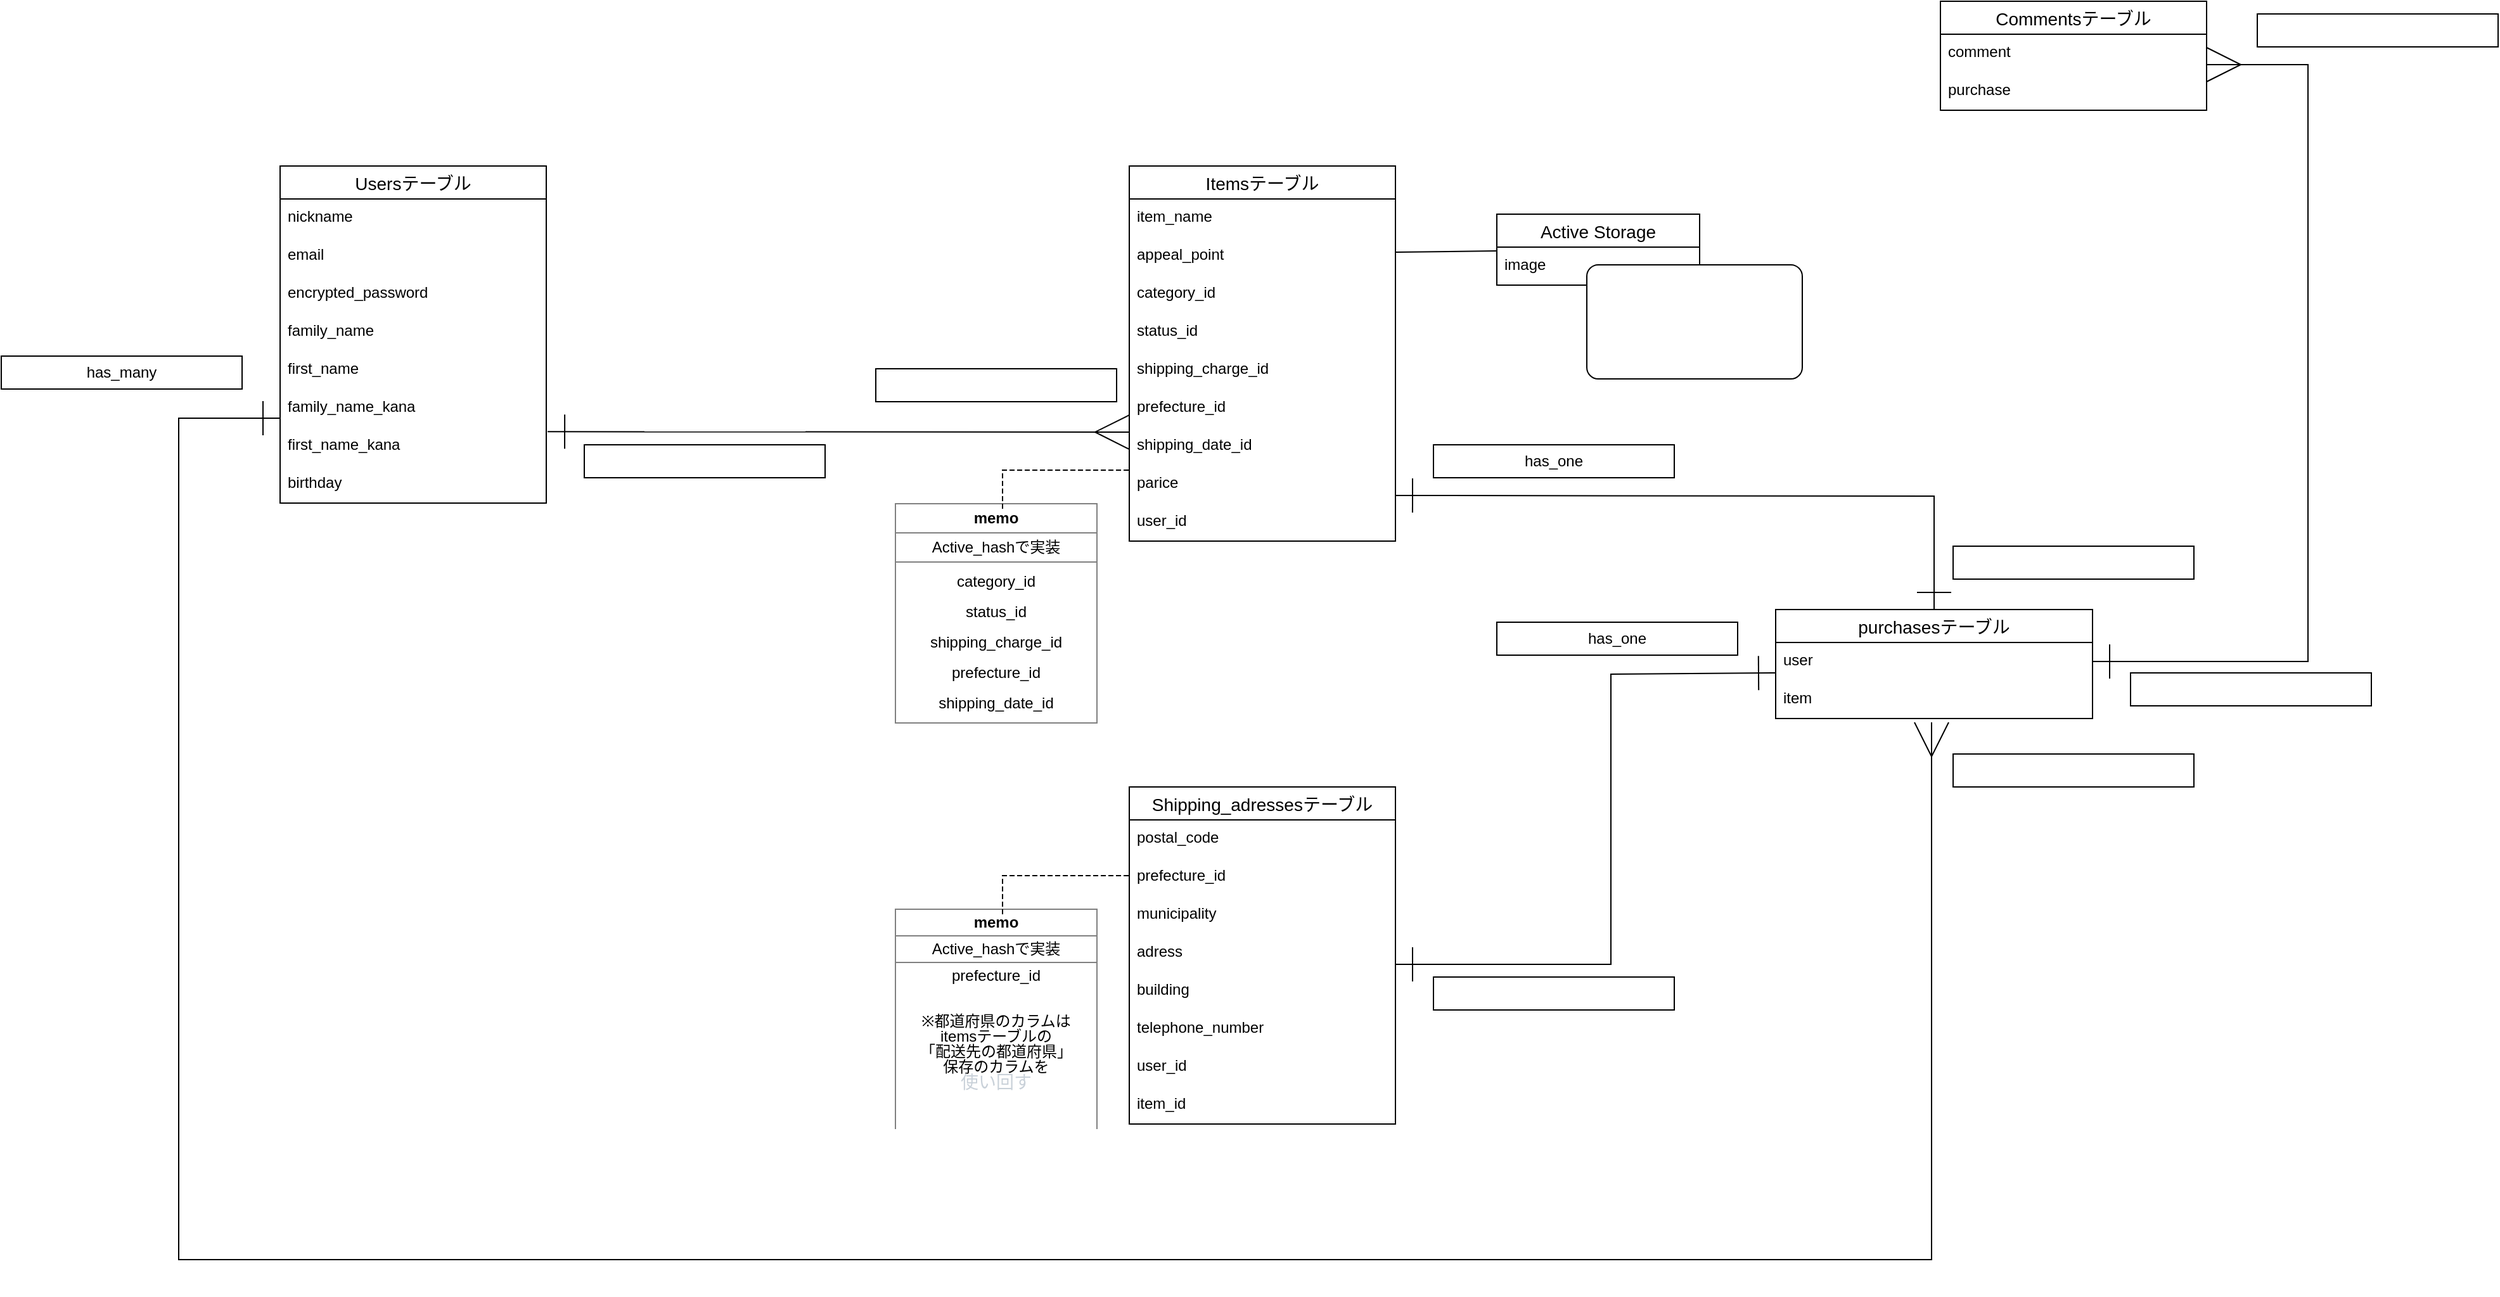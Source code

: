 <mxfile>
    <diagram id="VcYqtfO9en62uX6OC4aZ" name="ページ1">
        <mxGraphModel dx="2075" dy="2423" grid="1" gridSize="10" guides="1" tooltips="1" connect="1" arrows="1" fold="1" page="1" pageScale="1" pageWidth="827" pageHeight="1169" math="0" shadow="0">
            <root>
                <mxCell id="0"/>
                <mxCell id="1" parent="0"/>
                <mxCell id="2" value="Usersテーブル" style="swimlane;fontStyle=0;childLayout=stackLayout;horizontal=1;startSize=26;horizontalStack=0;resizeParent=1;resizeParentMax=0;resizeLast=0;collapsible=1;marginBottom=0;align=center;fontSize=14;" parent="1" vertex="1">
                    <mxGeometry x="40" y="40" width="210" height="266" as="geometry">
                        <mxRectangle x="50" y="170" width="50" height="26" as="alternateBounds"/>
                    </mxGeometry>
                </mxCell>
                <mxCell id="3" value="nickname" style="text;strokeColor=none;fillColor=none;spacingLeft=4;spacingRight=4;overflow=hidden;rotatable=0;points=[[0,0.5],[1,0.5]];portConstraint=eastwest;fontSize=12;" parent="2" vertex="1">
                    <mxGeometry y="26" width="210" height="30" as="geometry"/>
                </mxCell>
                <mxCell id="4" value="email" style="text;strokeColor=none;fillColor=none;spacingLeft=4;spacingRight=4;overflow=hidden;rotatable=0;points=[[0,0.5],[1,0.5]];portConstraint=eastwest;fontSize=12;" parent="2" vertex="1">
                    <mxGeometry y="56" width="210" height="30" as="geometry"/>
                </mxCell>
                <mxCell id="5" value="encrypted_password" style="text;strokeColor=none;fillColor=none;spacingLeft=4;spacingRight=4;overflow=hidden;rotatable=0;points=[[0,0.5],[1,0.5]];portConstraint=eastwest;fontSize=12;" parent="2" vertex="1">
                    <mxGeometry y="86" width="210" height="30" as="geometry"/>
                </mxCell>
                <mxCell id="6" value="family_name" style="text;strokeColor=none;fillColor=none;spacingLeft=4;spacingRight=4;overflow=hidden;rotatable=0;points=[[0,0.5],[1,0.5]];portConstraint=eastwest;fontSize=12;" parent="2" vertex="1">
                    <mxGeometry y="116" width="210" height="30" as="geometry"/>
                </mxCell>
                <mxCell id="7" value="first_name" style="text;strokeColor=none;fillColor=none;spacingLeft=4;spacingRight=4;overflow=hidden;rotatable=0;points=[[0,0.5],[1,0.5]];portConstraint=eastwest;fontSize=12;" parent="2" vertex="1">
                    <mxGeometry y="146" width="210" height="30" as="geometry"/>
                </mxCell>
                <mxCell id="9" value="family_name_kana" style="text;strokeColor=none;fillColor=none;spacingLeft=4;spacingRight=4;overflow=hidden;rotatable=0;points=[[0,0.5],[1,0.5]];portConstraint=eastwest;fontSize=12;" parent="2" vertex="1">
                    <mxGeometry y="176" width="210" height="30" as="geometry"/>
                </mxCell>
                <mxCell id="10" value="first_name_kana" style="text;strokeColor=none;fillColor=none;spacingLeft=4;spacingRight=4;overflow=hidden;rotatable=0;points=[[0,0.5],[1,0.5]];portConstraint=eastwest;fontSize=12;" parent="2" vertex="1">
                    <mxGeometry y="206" width="210" height="30" as="geometry"/>
                </mxCell>
                <mxCell id="8" value="birthday" style="text;strokeColor=none;fillColor=none;spacingLeft=4;spacingRight=4;overflow=hidden;rotatable=0;points=[[0,0.5],[1,0.5]];portConstraint=eastwest;fontSize=12;" parent="2" vertex="1">
                    <mxGeometry y="236" width="210" height="30" as="geometry"/>
                </mxCell>
                <mxCell id="13" value="Itemsテーブル" style="swimlane;fontStyle=0;childLayout=stackLayout;horizontal=1;startSize=26;horizontalStack=0;resizeParent=1;resizeParentMax=0;resizeLast=0;collapsible=1;marginBottom=0;align=center;fontSize=14;" parent="1" vertex="1">
                    <mxGeometry x="710" y="40" width="210" height="296" as="geometry">
                        <mxRectangle x="50" y="170" width="50" height="26" as="alternateBounds"/>
                    </mxGeometry>
                </mxCell>
                <mxCell id="14" value="item_name" style="text;strokeColor=none;fillColor=none;spacingLeft=4;spacingRight=4;overflow=hidden;rotatable=0;points=[[0,0.5],[1,0.5]];portConstraint=eastwest;fontSize=12;" parent="13" vertex="1">
                    <mxGeometry y="26" width="210" height="30" as="geometry"/>
                </mxCell>
                <mxCell id="16" value="appeal_point" style="text;strokeColor=none;fillColor=none;spacingLeft=4;spacingRight=4;overflow=hidden;rotatable=0;points=[[0,0.5],[1,0.5]];portConstraint=eastwest;fontSize=12;" parent="13" vertex="1">
                    <mxGeometry y="56" width="210" height="30" as="geometry"/>
                </mxCell>
                <mxCell id="17" value="category_id" style="text;strokeColor=none;fillColor=none;spacingLeft=4;spacingRight=4;overflow=hidden;rotatable=0;points=[[0,0.5],[1,0.5]];portConstraint=eastwest;fontSize=12;" parent="13" vertex="1">
                    <mxGeometry y="86" width="210" height="30" as="geometry"/>
                </mxCell>
                <mxCell id="18" value="status_id" style="text;strokeColor=none;fillColor=none;spacingLeft=4;spacingRight=4;overflow=hidden;rotatable=0;points=[[0,0.5],[1,0.5]];portConstraint=eastwest;fontSize=12;" parent="13" vertex="1">
                    <mxGeometry y="116" width="210" height="30" as="geometry"/>
                </mxCell>
                <mxCell id="19" value="shipping_charge_id" style="text;strokeColor=none;fillColor=none;spacingLeft=4;spacingRight=4;overflow=hidden;rotatable=0;points=[[0,0.5],[1,0.5]];portConstraint=eastwest;fontSize=12;" parent="13" vertex="1">
                    <mxGeometry y="146" width="210" height="30" as="geometry"/>
                </mxCell>
                <mxCell id="35" value="prefecture_id" style="text;strokeColor=none;fillColor=none;spacingLeft=4;spacingRight=4;overflow=hidden;rotatable=0;points=[[0,0.5],[1,0.5]];portConstraint=eastwest;fontSize=12;" parent="13" vertex="1">
                    <mxGeometry y="176" width="210" height="30" as="geometry"/>
                </mxCell>
                <mxCell id="84" value="shipping_date_id" style="text;strokeColor=none;fillColor=none;spacingLeft=4;spacingRight=4;overflow=hidden;rotatable=0;points=[[0,0.5],[1,0.5]];portConstraint=eastwest;fontSize=12;" parent="13" vertex="1">
                    <mxGeometry y="206" width="210" height="30" as="geometry"/>
                </mxCell>
                <mxCell id="37" value="parice" style="text;strokeColor=none;fillColor=none;spacingLeft=4;spacingRight=4;overflow=hidden;rotatable=0;points=[[0,0.5],[1,0.5]];portConstraint=eastwest;fontSize=12;" parent="13" vertex="1">
                    <mxGeometry y="236" width="210" height="30" as="geometry"/>
                </mxCell>
                <mxCell id="38" value="user_id" style="text;strokeColor=none;fillColor=none;spacingLeft=4;spacingRight=4;overflow=hidden;rotatable=0;points=[[0,0.5],[1,0.5]];portConstraint=eastwest;fontSize=12;" parent="13" vertex="1">
                    <mxGeometry y="266" width="210" height="30" as="geometry"/>
                </mxCell>
                <mxCell id="40" value="Shipping_adressesテーブル" style="swimlane;fontStyle=0;childLayout=stackLayout;horizontal=1;startSize=26;horizontalStack=0;resizeParent=1;resizeParentMax=0;resizeLast=0;collapsible=1;marginBottom=0;align=center;fontSize=14;" parent="1" vertex="1">
                    <mxGeometry x="710" y="530" width="210" height="266" as="geometry">
                        <mxRectangle x="50" y="170" width="50" height="26" as="alternateBounds"/>
                    </mxGeometry>
                </mxCell>
                <mxCell id="41" value="postal_code" style="text;strokeColor=none;fillColor=none;spacingLeft=4;spacingRight=4;overflow=hidden;rotatable=0;points=[[0,0.5],[1,0.5]];portConstraint=eastwest;fontSize=12;" parent="40" vertex="1">
                    <mxGeometry y="26" width="210" height="30" as="geometry"/>
                </mxCell>
                <mxCell id="42" value="prefecture_id" style="text;strokeColor=none;fillColor=none;spacingLeft=4;spacingRight=4;overflow=hidden;rotatable=0;points=[[0,0.5],[1,0.5]];portConstraint=eastwest;fontSize=12;" parent="40" vertex="1">
                    <mxGeometry y="56" width="210" height="30" as="geometry"/>
                </mxCell>
                <mxCell id="43" value="municipality" style="text;strokeColor=none;fillColor=none;spacingLeft=4;spacingRight=4;overflow=hidden;rotatable=0;points=[[0,0.5],[1,0.5]];portConstraint=eastwest;fontSize=12;" parent="40" vertex="1">
                    <mxGeometry y="86" width="210" height="30" as="geometry"/>
                </mxCell>
                <mxCell id="44" value="adress" style="text;strokeColor=none;fillColor=none;spacingLeft=4;spacingRight=4;overflow=hidden;rotatable=0;points=[[0,0.5],[1,0.5]];portConstraint=eastwest;fontSize=12;" parent="40" vertex="1">
                    <mxGeometry y="116" width="210" height="30" as="geometry"/>
                </mxCell>
                <mxCell id="45" value="building" style="text;strokeColor=none;fillColor=none;spacingLeft=4;spacingRight=4;overflow=hidden;rotatable=0;points=[[0,0.5],[1,0.5]];portConstraint=eastwest;fontSize=12;" parent="40" vertex="1">
                    <mxGeometry y="146" width="210" height="30" as="geometry"/>
                </mxCell>
                <mxCell id="46" value="telephone_number" style="text;strokeColor=none;fillColor=none;spacingLeft=4;spacingRight=4;overflow=hidden;rotatable=0;points=[[0,0.5],[1,0.5]];portConstraint=eastwest;fontSize=12;" parent="40" vertex="1">
                    <mxGeometry y="176" width="210" height="30" as="geometry"/>
                </mxCell>
                <mxCell id="47" value="user_id" style="text;strokeColor=none;fillColor=none;spacingLeft=4;spacingRight=4;overflow=hidden;rotatable=0;points=[[0,0.5],[1,0.5]];portConstraint=eastwest;fontSize=12;" parent="40" vertex="1">
                    <mxGeometry y="206" width="210" height="30" as="geometry"/>
                </mxCell>
                <mxCell id="48" value="item_id" style="text;strokeColor=none;fillColor=none;spacingLeft=4;spacingRight=4;overflow=hidden;rotatable=0;points=[[0,0.5],[1,0.5]];portConstraint=eastwest;fontSize=12;" parent="40" vertex="1">
                    <mxGeometry y="236" width="210" height="30" as="geometry"/>
                </mxCell>
                <mxCell id="54" value="" style="fontSize=12;html=1;endArrow=ERmany;startArrow=ERone;startFill=0;endSize=25;startSize=25;exitX=1.005;exitY=0.122;exitDx=0;exitDy=0;exitPerimeter=0;" parent="1" source="10" edge="1">
                    <mxGeometry width="100" height="100" relative="1" as="geometry">
                        <mxPoint x="410" y="250" as="sourcePoint"/>
                        <mxPoint x="710" y="250" as="targetPoint"/>
                    </mxGeometry>
                </mxCell>
                <mxCell id="64" value="Commentsテーブル" style="swimlane;fontStyle=0;childLayout=stackLayout;horizontal=1;startSize=26;horizontalStack=0;resizeParent=1;resizeParentMax=0;resizeLast=0;collapsible=1;marginBottom=0;align=center;fontSize=14;" parent="1" vertex="1">
                    <mxGeometry x="1350" y="-90" width="210" height="86" as="geometry">
                        <mxRectangle x="50" y="170" width="50" height="26" as="alternateBounds"/>
                    </mxGeometry>
                </mxCell>
                <mxCell id="65" value="comment" style="text;strokeColor=none;fillColor=none;spacingLeft=4;spacingRight=4;overflow=hidden;rotatable=0;points=[[0,0.5],[1,0.5]];portConstraint=eastwest;fontSize=12;" parent="64" vertex="1">
                    <mxGeometry y="26" width="210" height="30" as="geometry"/>
                </mxCell>
                <mxCell id="68" value="purchase" style="text;strokeColor=none;fillColor=none;spacingLeft=4;spacingRight=4;overflow=hidden;rotatable=0;points=[[0,0.5],[1,0.5]];portConstraint=eastwest;fontSize=12;" parent="64" vertex="1">
                    <mxGeometry y="56" width="210" height="30" as="geometry"/>
                </mxCell>
                <mxCell id="80" value="&lt;pre style=&quot;box-sizing: border-box ; margin-top: 0px ; margin-bottom: 0px ; padding: 5px 10px ; border-radius: 0px ; border: none ; letter-spacing: 1.495px&quot;&gt;&lt;span class=&quot;n&quot;&gt;&lt;font face=&quot;Helvetica&quot; color=&quot;#ffffff&quot;&gt;belongs_to&lt;/font&gt;&lt;/span&gt;&lt;/pre&gt;" style="whiteSpace=wrap;html=1;align=center;" parent="1" vertex="1">
                    <mxGeometry x="510" y="200" width="190" height="26" as="geometry"/>
                </mxCell>
                <mxCell id="81" value="&lt;pre style=&quot;box-sizing: border-box ; margin-top: 0px ; margin-bottom: 0px ; padding: 5px 10px ; border-radius: 0px ; border: none ; letter-spacing: 1.495px&quot;&gt;&lt;pre style=&quot;box-sizing: border-box ; margin-top: 0px ; margin-bottom: 0px ; padding: 5px 10px ; border-radius: 0px ; border: none ; letter-spacing: 1.495px&quot;&gt;&lt;span class=&quot;n&quot;&gt;&lt;font face=&quot;Helvetica&quot; color=&quot;#ffffff&quot;&gt;has_many&lt;/font&gt;&lt;/span&gt;&lt;/pre&gt;&lt;/pre&gt;" style="whiteSpace=wrap;html=1;align=center;" parent="1" vertex="1">
                    <mxGeometry x="280" y="260" width="190" height="26" as="geometry"/>
                </mxCell>
                <mxCell id="85" value="" style="endArrow=none;html=1;rounded=0;" edge="1" parent="1" target="86">
                    <mxGeometry relative="1" as="geometry">
                        <mxPoint x="920" y="108" as="sourcePoint"/>
                        <mxPoint x="1080" y="108" as="targetPoint"/>
                    </mxGeometry>
                </mxCell>
                <mxCell id="86" value="Active Storage" style="swimlane;fontStyle=0;childLayout=stackLayout;horizontal=1;startSize=26;horizontalStack=0;resizeParent=1;resizeParentMax=0;resizeLast=0;collapsible=1;marginBottom=0;align=center;fontSize=14;" vertex="1" parent="1">
                    <mxGeometry x="1000" y="78" width="160" height="56" as="geometry"/>
                </mxCell>
                <mxCell id="87" value="image" style="text;strokeColor=none;fillColor=none;spacingLeft=4;spacingRight=4;overflow=hidden;rotatable=0;points=[[0,0.5],[1,0.5]];portConstraint=eastwest;fontSize=12;" vertex="1" parent="86">
                    <mxGeometry y="26" width="160" height="30" as="geometry"/>
                </mxCell>
                <mxCell id="91" value="&lt;p class=&quot;p1&quot; style=&quot;margin: 0px ; font-stretch: normal ; line-height: normal ; font-family: &amp;#34;times&amp;#34; ; background-color: rgba(255 , 255 , 255 , 0)&quot;&gt;&lt;font color=&quot;#ffffff&quot;&gt;&lt;span class=&quot;s1&quot;&gt;active_storage_blobs&lt;/span&gt;&lt;/font&gt;&lt;/p&gt;&lt;p class=&quot;p1&quot; style=&quot;margin: 0px ; font-stretch: normal ; line-height: normal ; font-family: &amp;#34;times&amp;#34; ; background-color: rgba(255 , 255 , 255 , 0)&quot;&gt;&lt;font color=&quot;#ffffff&quot;&gt;&lt;span class=&quot;s2&quot; style=&quot;font-stretch: normal ; line-height: normal ; font-family: &amp;#34;helvetica&amp;#34;&quot;&gt;&amp;nbsp;&lt;/span&gt;&lt;span class=&quot;s3&quot; style=&quot;font-stretch: normal ; line-height: normal ; font-family: &amp;#34;hiragino sans&amp;#34;&quot;&gt;と&lt;/span&gt;&lt;span class=&quot;s2&quot; style=&quot;font-stretch: normal ; line-height: normal ; font-family: &amp;#34;helvetica&amp;#34;&quot;&gt;&amp;nbsp;&lt;/span&gt;&lt;/font&gt;&lt;/p&gt;&lt;p class=&quot;p1&quot; style=&quot;margin: 0px ; font-stretch: normal ; line-height: normal ; font-family: &amp;#34;times&amp;#34; ; background-color: rgba(255 , 255 , 255 , 0)&quot;&gt;&lt;font color=&quot;#ffffff&quot;&gt;&lt;span class=&quot;s1&quot;&gt;active_storage_attachments&lt;/span&gt;&lt;span class=&quot;s2&quot; style=&quot;font-stretch: normal ; line-height: normal ; font-family: &amp;#34;helvetica&amp;#34;&quot;&gt;&amp;nbsp;&lt;/span&gt;&lt;/font&gt;&lt;/p&gt;&lt;p class=&quot;p1&quot; style=&quot;margin: 0px ; font-stretch: normal ; line-height: normal ; font-family: &amp;#34;times&amp;#34; ; background-color: rgba(255 , 255 , 255 , 0)&quot;&gt;&lt;font color=&quot;#ffffff&quot;&gt;&lt;span class=&quot;s3&quot; style=&quot;font-stretch: normal ; line-height: normal ; font-family: &amp;#34;hiragino sans&amp;#34;&quot;&gt;というテーブルが自動で&lt;/span&gt;&lt;/font&gt;&lt;/p&gt;&lt;p class=&quot;p1&quot; style=&quot;margin: 0px ; font-stretch: normal ; line-height: normal ; font-family: &amp;#34;times&amp;#34; ; background-color: rgba(255 , 255 , 255 , 0)&quot;&gt;&lt;font color=&quot;#ffffff&quot;&gt;&lt;span class=&quot;s3&quot; style=&quot;font-stretch: normal ; line-height: normal ; font-family: &amp;#34;hiragino sans&amp;#34;&quot;&gt;生成される&lt;/span&gt;&lt;/font&gt;&lt;/p&gt;" style="rounded=1;arcSize=10;whiteSpace=wrap;html=1;align=center;" vertex="1" parent="1">
                    <mxGeometry x="1071" y="118" width="170" height="90" as="geometry"/>
                </mxCell>
                <mxCell id="94" value="purchasesテーブル" style="swimlane;fontStyle=0;childLayout=stackLayout;horizontal=1;startSize=26;horizontalStack=0;resizeParent=1;resizeParentMax=0;resizeLast=0;collapsible=1;marginBottom=0;align=center;fontSize=14;" vertex="1" parent="1">
                    <mxGeometry x="1220" y="390" width="250" height="86" as="geometry"/>
                </mxCell>
                <mxCell id="95" value="user" style="text;strokeColor=none;fillColor=none;spacingLeft=4;spacingRight=4;overflow=hidden;rotatable=0;points=[[0,0.5],[1,0.5]];portConstraint=eastwest;fontSize=12;" vertex="1" parent="94">
                    <mxGeometry y="26" width="250" height="30" as="geometry"/>
                </mxCell>
                <mxCell id="96" value="item" style="text;strokeColor=none;fillColor=none;spacingLeft=4;spacingRight=4;overflow=hidden;rotatable=0;points=[[0,0.5],[1,0.5]];portConstraint=eastwest;fontSize=12;" vertex="1" parent="94">
                    <mxGeometry y="56" width="250" height="30" as="geometry"/>
                </mxCell>
                <mxCell id="98" value="" style="endArrow=ERone;html=1;rounded=0;edgeStyle=orthogonalEdgeStyle;startArrow=ERmany;startFill=0;endSize=25;startSize=25;endFill=0;" edge="1" parent="1">
                    <mxGeometry relative="1" as="geometry">
                        <mxPoint x="1343" y="479" as="sourcePoint"/>
                        <mxPoint x="40" y="239" as="targetPoint"/>
                        <Array as="points">
                            <mxPoint x="1343" y="903"/>
                            <mxPoint x="-40" y="903"/>
                            <mxPoint x="-40" y="239"/>
                        </Array>
                    </mxGeometry>
                </mxCell>
                <mxCell id="99" value="" style="endArrow=ERone;html=1;rounded=0;startSize=25;endSize=25;edgeStyle=orthogonalEdgeStyle;entryX=0.5;entryY=0;entryDx=0;entryDy=0;startArrow=ERone;startFill=0;endFill=0;" edge="1" parent="1" target="94">
                    <mxGeometry relative="1" as="geometry">
                        <mxPoint x="920" y="300" as="sourcePoint"/>
                        <mxPoint x="1340" y="300" as="targetPoint"/>
                    </mxGeometry>
                </mxCell>
                <mxCell id="100" value="&lt;pre style=&quot;box-sizing: border-box ; margin-top: 0px ; margin-bottom: 0px ; padding: 5px 10px ; border-radius: 0px ; border: none ; letter-spacing: 1.495px&quot;&gt;&lt;span class=&quot;n&quot;&gt;&lt;font face=&quot;Helvetica&quot; color=&quot;#ffffff&quot;&gt;belongs_to&lt;/font&gt;&lt;/span&gt;&lt;/pre&gt;" style="whiteSpace=wrap;html=1;align=center;" vertex="1" parent="1">
                    <mxGeometry x="1360" y="340" width="190" height="26" as="geometry"/>
                </mxCell>
                <mxCell id="101" value="&lt;pre style=&quot;box-sizing: border-box ; margin-top: 0px ; margin-bottom: 0px ; padding: 5px 10px ; border-radius: 0px ; border: none ; letter-spacing: 1.495px&quot;&gt;&lt;span class=&quot;n&quot;&gt;&lt;font face=&quot;Helvetica&quot; color=&quot;#ffffff&quot;&gt;belongs_to&lt;/font&gt;&lt;/span&gt;&lt;/pre&gt;" style="whiteSpace=wrap;html=1;align=center;" vertex="1" parent="1">
                    <mxGeometry x="1360" y="504" width="190" height="26" as="geometry"/>
                </mxCell>
                <mxCell id="102" value="&lt;pre style=&quot;box-sizing: border-box ; margin-top: 0px ; margin-bottom: 0px ; padding: 5px 10px ; border-radius: 0px ; border: none ; letter-spacing: 1.495px&quot;&gt;&lt;span style=&quot;font-family: &amp;#34;helvetica&amp;#34; ; letter-spacing: normal&quot;&gt;has_many&lt;/span&gt;&lt;br&gt;&lt;/pre&gt;" style="whiteSpace=wrap;html=1;align=center;" vertex="1" parent="1">
                    <mxGeometry x="-180" y="190" width="190" height="26" as="geometry"/>
                </mxCell>
                <mxCell id="103" value="has_one" style="whiteSpace=wrap;html=1;align=center;" vertex="1" parent="1">
                    <mxGeometry x="950" y="260" width="190" height="26" as="geometry"/>
                </mxCell>
                <mxCell id="104" value="&lt;table border=&quot;1&quot; width=&quot;100%&quot; cellpadding=&quot;4&quot; style=&quot;width: 100% ; height: 100% ; border-collapse: collapse&quot;&gt;&lt;tbody style=&quot;line-height: 100%&quot;&gt;&lt;tr&gt;&lt;th align=&quot;center&quot;&gt;&lt;b&gt;memo&lt;/b&gt;&lt;/th&gt;&lt;/tr&gt;&lt;tr&gt;&lt;td align=&quot;center&quot;&gt;Active_hashで実装&lt;br&gt;&lt;/td&gt;&lt;/tr&gt;&lt;tr&gt;&lt;td align=&quot;center&quot;&gt;category_id&lt;br&gt;&lt;br&gt;status_id&lt;br&gt;&lt;br&gt;shipping_charge_id&lt;br&gt;&lt;br&gt;prefecture_id&lt;br&gt;&lt;br&gt;shipping_date_id&lt;br&gt;&lt;/td&gt;&lt;/tr&gt;&lt;/tbody&gt;&lt;/table&gt;" style="text;html=1;strokeColor=none;fillColor=none;overflow=fill;" vertex="1" parent="1">
                    <mxGeometry x="525" y="306" width="160" height="174" as="geometry"/>
                </mxCell>
                <mxCell id="107" value="" style="shape=partialRectangle;whiteSpace=wrap;html=1;bottom=0;right=0;fillColor=none;strokeColor=none;dashed=1;" vertex="1" parent="1">
                    <mxGeometry x="610" y="286" width="100" height="14" as="geometry"/>
                </mxCell>
                <mxCell id="110" value="" style="shape=partialRectangle;whiteSpace=wrap;html=1;bottom=0;right=0;fillColor=none;dashed=1;" vertex="1" parent="1">
                    <mxGeometry x="610" y="280" width="100" height="30" as="geometry"/>
                </mxCell>
                <mxCell id="111" value="" style="endArrow=ERone;html=1;rounded=0;startSize=25;endSize=25;startArrow=ERone;startFill=0;endFill=0;" edge="1" parent="1">
                    <mxGeometry relative="1" as="geometry">
                        <mxPoint x="920" y="670" as="sourcePoint"/>
                        <mxPoint x="1220" y="440" as="targetPoint"/>
                        <Array as="points">
                            <mxPoint x="1090" y="670"/>
                            <mxPoint x="1090" y="441"/>
                        </Array>
                    </mxGeometry>
                </mxCell>
                <mxCell id="112" value="has_one" style="whiteSpace=wrap;html=1;align=center;" vertex="1" parent="1">
                    <mxGeometry x="1000" y="400" width="190" height="26" as="geometry"/>
                </mxCell>
                <mxCell id="113" value="&lt;pre style=&quot;box-sizing: border-box ; margin-top: 0px ; margin-bottom: 0px ; padding: 5px 10px ; border-radius: 0px ; border: none ; letter-spacing: 1.495px&quot;&gt;&lt;span class=&quot;n&quot;&gt;&lt;font face=&quot;Helvetica&quot; color=&quot;#ffffff&quot;&gt;belongs_to&lt;/font&gt;&lt;/span&gt;&lt;/pre&gt;" style="whiteSpace=wrap;html=1;align=center;" vertex="1" parent="1">
                    <mxGeometry x="950" y="680" width="190" height="26" as="geometry"/>
                </mxCell>
                <mxCell id="118" value="" style="endArrow=ERone;html=1;rounded=0;startSize=25;endSize=25;entryX=1;entryY=0.5;entryDx=0;entryDy=0;startArrow=ERmany;startFill=0;endFill=0;" edge="1" parent="1" target="95">
                    <mxGeometry relative="1" as="geometry">
                        <mxPoint x="1560" y="-40" as="sourcePoint"/>
                        <mxPoint x="1640" y="430" as="targetPoint"/>
                        <Array as="points">
                            <mxPoint x="1640" y="-40"/>
                            <mxPoint x="1640" y="431"/>
                        </Array>
                    </mxGeometry>
                </mxCell>
                <mxCell id="120" value="&lt;pre style=&quot;box-sizing: border-box ; margin-top: 0px ; margin-bottom: 0px ; padding: 5px 10px ; border-radius: 0px ; border: none ; letter-spacing: 1.495px&quot;&gt;&lt;span class=&quot;n&quot;&gt;&lt;font face=&quot;Helvetica&quot; color=&quot;#ffffff&quot;&gt;belongs_to&lt;/font&gt;&lt;/span&gt;&lt;/pre&gt;" style="whiteSpace=wrap;html=1;align=center;" vertex="1" parent="1">
                    <mxGeometry x="1600" y="-80" width="190" height="26" as="geometry"/>
                </mxCell>
                <mxCell id="121" value="&lt;pre style=&quot;box-sizing: border-box ; margin-top: 0px ; margin-bottom: 0px ; padding: 5px 10px ; border-radius: 0px ; border: none ; letter-spacing: 1.495px&quot;&gt;&lt;pre style=&quot;box-sizing: border-box ; margin-top: 0px ; margin-bottom: 0px ; padding: 5px 10px ; border-radius: 0px ; border: none ; letter-spacing: 1.495px&quot;&gt;&lt;span class=&quot;n&quot;&gt;&lt;font face=&quot;Helvetica&quot; color=&quot;#ffffff&quot;&gt;has_many&lt;/font&gt;&lt;/span&gt;&lt;/pre&gt;&lt;/pre&gt;" style="whiteSpace=wrap;html=1;align=center;" vertex="1" parent="1">
                    <mxGeometry x="1500" y="440" width="190" height="26" as="geometry"/>
                </mxCell>
                <mxCell id="123" value="&lt;table border=&quot;1&quot; width=&quot;100%&quot; cellpadding=&quot;4&quot; style=&quot;width: 100% ; height: 100% ; border-collapse: collapse&quot;&gt;&lt;tbody style=&quot;line-height: 100%&quot;&gt;&lt;tr&gt;&lt;th align=&quot;center&quot;&gt;&lt;b&gt;memo&lt;/b&gt;&lt;/th&gt;&lt;/tr&gt;&lt;tr&gt;&lt;td align=&quot;center&quot;&gt;Active_hashで実装&lt;br&gt;&lt;/td&gt;&lt;/tr&gt;&lt;tr&gt;&lt;td align=&quot;center&quot;&gt;prefecture_id&lt;br&gt;&lt;br&gt;&lt;br&gt;※都道府県のカラムは&lt;br&gt;itemsテーブルの&lt;br&gt;「配送先の都道府県」&lt;br&gt;保存のカラムを&lt;br style=&quot;box-sizing: border-box ; color: rgb(201 , 209 , 217) ; font-size: 14px&quot;&gt;&lt;span style=&quot;color: rgb(201 , 209 , 217) ; font-size: 14px&quot;&gt;使い回す&lt;/span&gt;&lt;br&gt;&lt;br&gt;&lt;br&gt;&lt;br&gt;&lt;br&gt;&lt;br&gt;&lt;/td&gt;&lt;/tr&gt;&lt;/tbody&gt;&lt;/table&gt;" style="text;html=1;strokeColor=none;fillColor=none;overflow=fill;" vertex="1" parent="1">
                    <mxGeometry x="525" y="626" width="160" height="174" as="geometry"/>
                </mxCell>
                <mxCell id="124" value="" style="shape=partialRectangle;whiteSpace=wrap;html=1;bottom=0;right=0;fillColor=none;dashed=1;" vertex="1" parent="1">
                    <mxGeometry x="610" y="600" width="100" height="30" as="geometry"/>
                </mxCell>
            </root>
        </mxGraphModel>
    </diagram>
</mxfile>